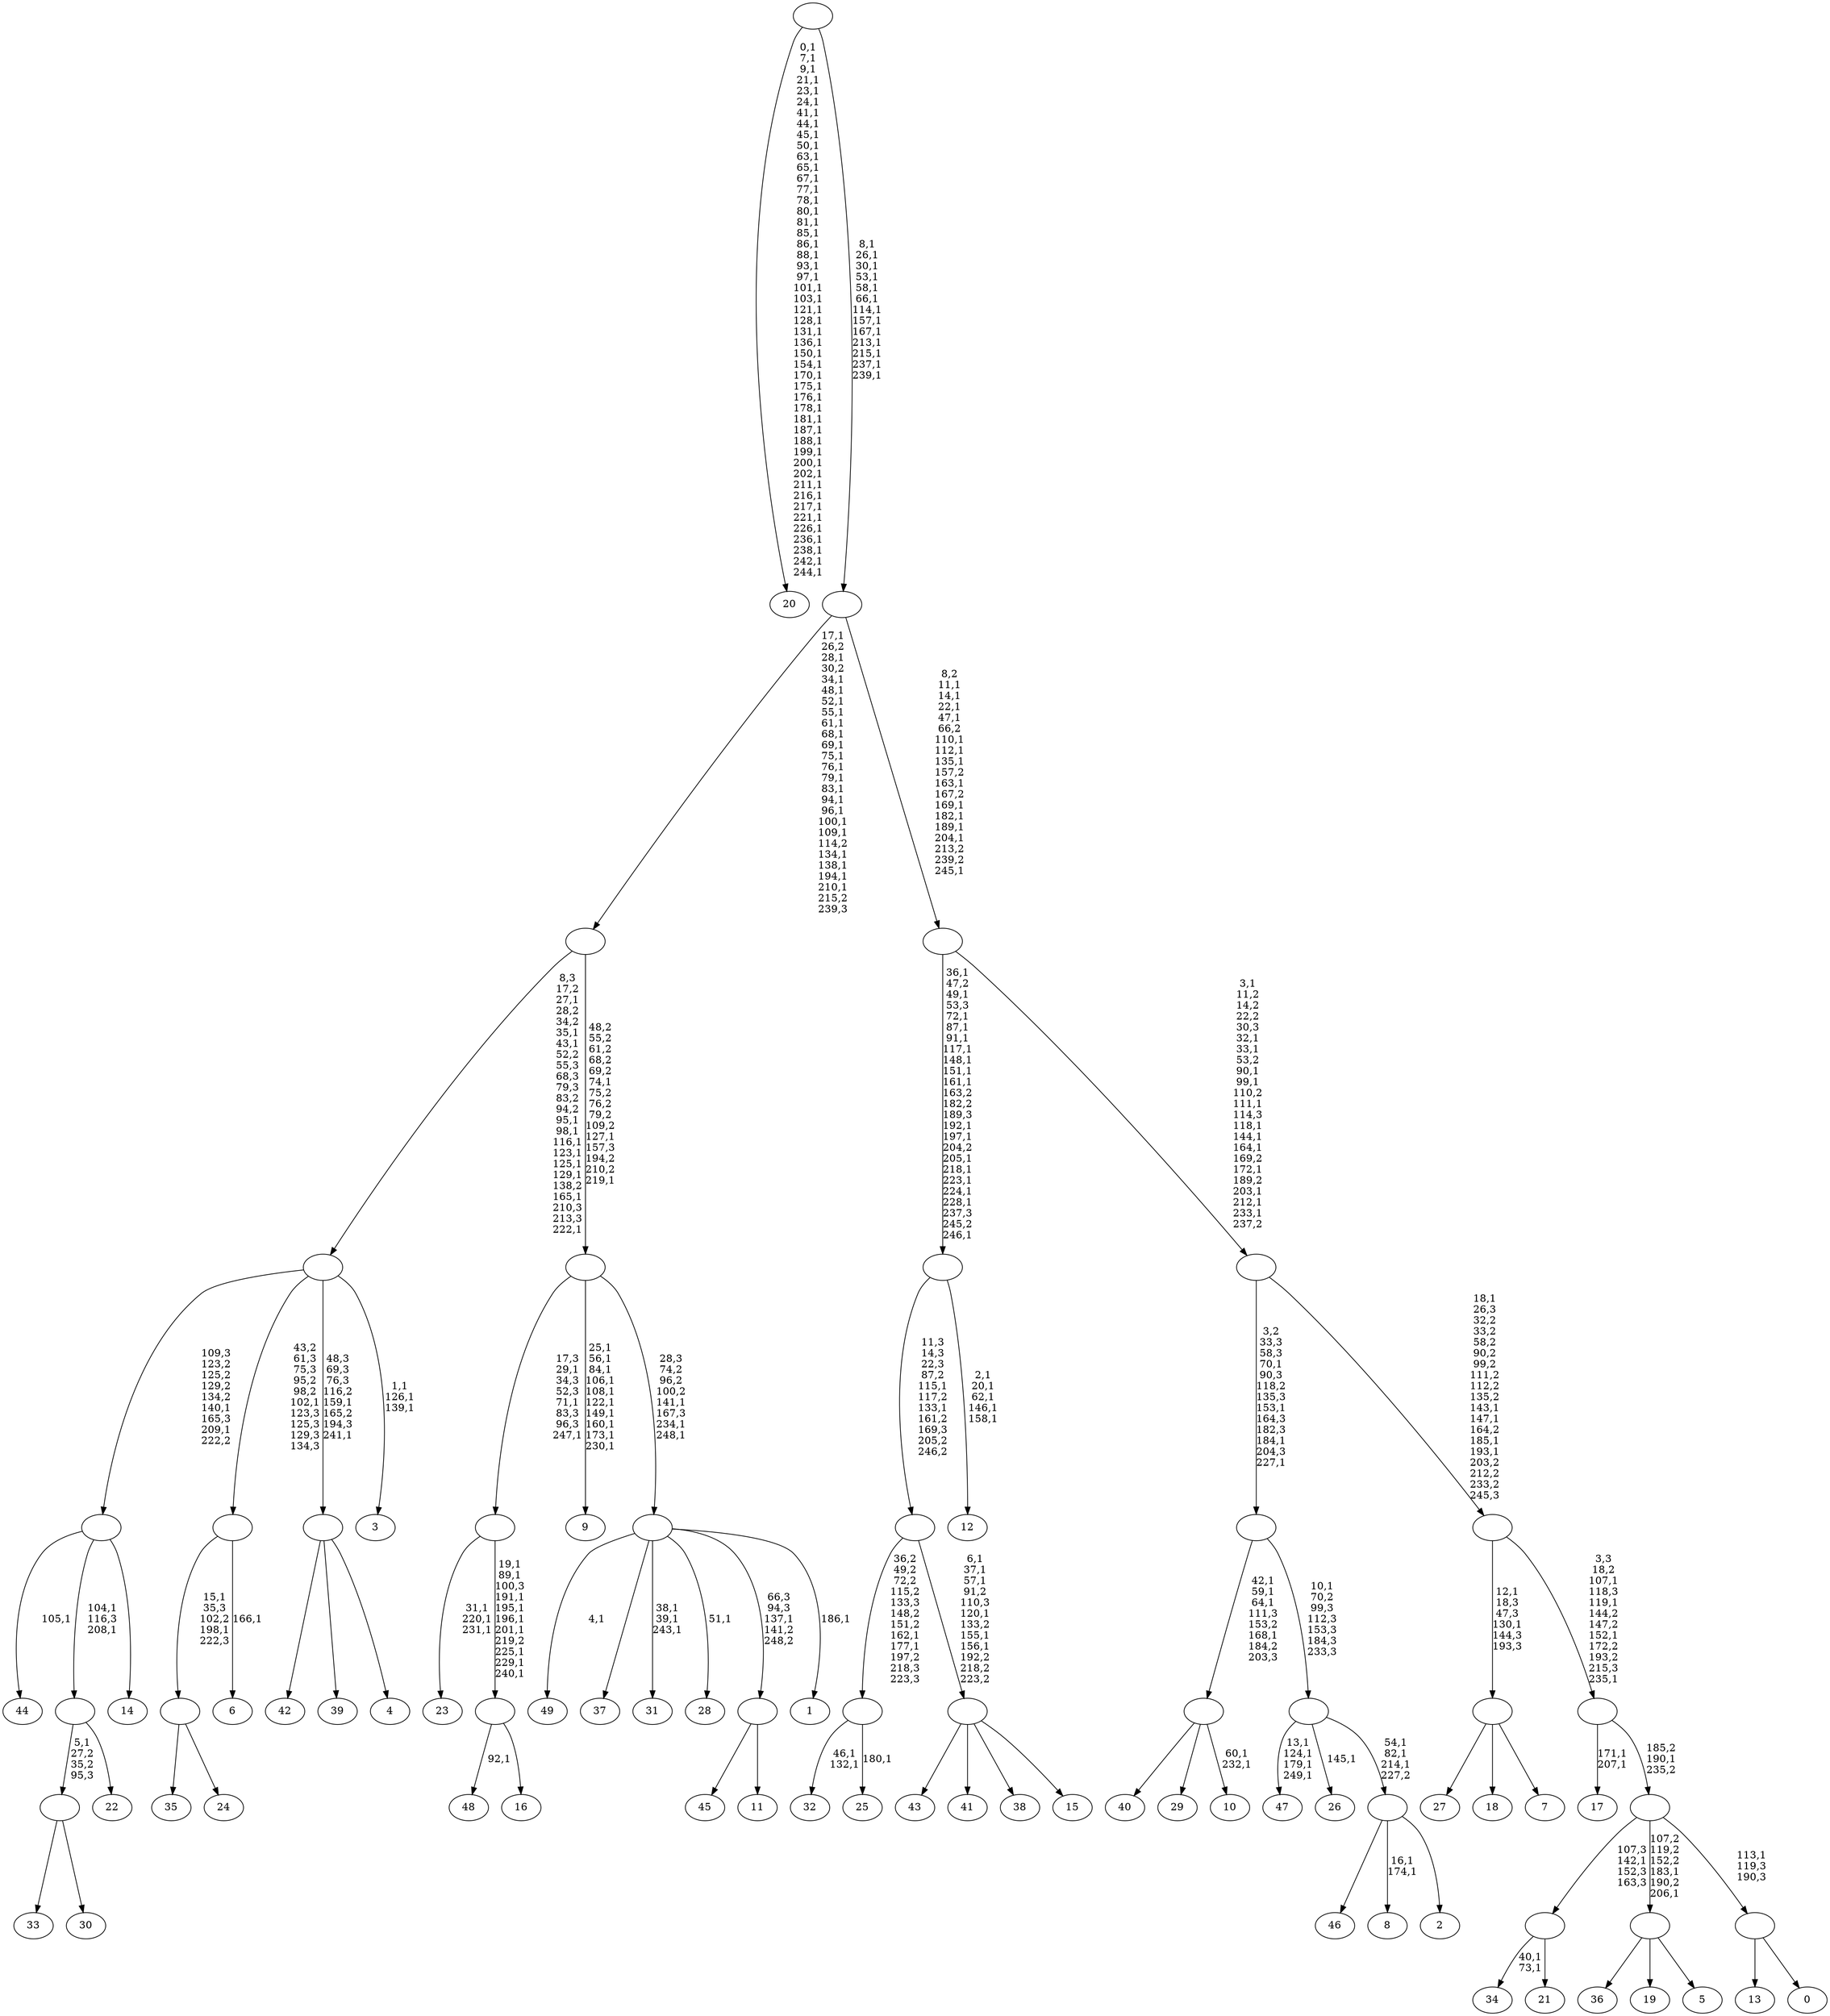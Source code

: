 digraph T {
	300 [label="49"]
	298 [label="48"]
	296 [label="47"]
	291 [label="46"]
	290 [label="45"]
	289 [label="44"]
	287 [label="43"]
	286 [label="42"]
	285 [label="41"]
	284 [label="40"]
	283 [label="39"]
	282 [label="38"]
	281 [label="37"]
	280 [label="36"]
	279 [label="35"]
	278 [label="34"]
	275 [label="33"]
	274 [label="32"]
	271 [label="31"]
	267 [label="30"]
	266 [label=""]
	265 [label="29"]
	264 [label="28"]
	262 [label="27"]
	261 [label="26"]
	259 [label="25"]
	257 [label=""]
	255 [label="24"]
	254 [label=""]
	252 [label="23"]
	248 [label="22"]
	247 [label=""]
	245 [label="21"]
	244 [label=""]
	243 [label="20"]
	193 [label="19"]
	192 [label="18"]
	191 [label="17"]
	188 [label="16"]
	187 [label=""]
	178 [label=""]
	175 [label="15"]
	174 [label=""]
	168 [label=""]
	166 [label="14"]
	165 [label=""]
	163 [label="13"]
	162 [label="12"]
	156 [label=""]
	139 [label="11"]
	138 [label=""]
	137 [label="10"]
	134 [label=""]
	130 [label="9"]
	119 [label="8"]
	116 [label="7"]
	115 [label=""]
	113 [label="6"]
	111 [label=""]
	110 [label="5"]
	109 [label=""]
	107 [label="4"]
	106 [label=""]
	104 [label="3"]
	100 [label=""]
	89 [label="2"]
	88 [label=""]
	85 [label=""]
	84 [label=""]
	80 [label="1"]
	78 [label=""]
	75 [label=""]
	72 [label=""]
	51 [label="0"]
	50 [label=""]
	49 [label=""]
	48 [label=""]
	44 [label=""]
	39 [label=""]
	26 [label=""]
	13 [label=""]
	0 [label=""]
	266 -> 275 [label=""]
	266 -> 267 [label=""]
	257 -> 259 [label="180,1"]
	257 -> 274 [label="46,1\n132,1"]
	254 -> 279 [label=""]
	254 -> 255 [label=""]
	247 -> 266 [label="5,1\n27,2\n35,2\n95,3"]
	247 -> 248 [label=""]
	244 -> 278 [label="40,1\n73,1"]
	244 -> 245 [label=""]
	187 -> 298 [label="92,1"]
	187 -> 188 [label=""]
	178 -> 187 [label="19,1\n89,1\n100,3\n191,1\n195,1\n196,1\n201,1\n219,2\n225,1\n229,1\n240,1"]
	178 -> 252 [label="31,1\n220,1\n231,1"]
	174 -> 287 [label=""]
	174 -> 285 [label=""]
	174 -> 282 [label=""]
	174 -> 175 [label=""]
	168 -> 174 [label="6,1\n37,1\n57,1\n91,2\n110,3\n120,1\n133,2\n155,1\n156,1\n192,2\n218,2\n223,2"]
	168 -> 257 [label="36,2\n49,2\n72,2\n115,2\n133,3\n148,2\n151,2\n162,1\n177,1\n197,2\n218,3\n223,3"]
	165 -> 247 [label="104,1\n116,3\n208,1"]
	165 -> 289 [label="105,1"]
	165 -> 166 [label=""]
	156 -> 162 [label="2,1\n20,1\n62,1\n146,1\n158,1"]
	156 -> 168 [label="11,3\n14,3\n22,3\n87,2\n115,1\n117,2\n133,1\n161,2\n169,3\n205,2\n246,2"]
	138 -> 290 [label=""]
	138 -> 139 [label=""]
	134 -> 137 [label="60,1\n232,1"]
	134 -> 284 [label=""]
	134 -> 265 [label=""]
	115 -> 262 [label=""]
	115 -> 192 [label=""]
	115 -> 116 [label=""]
	111 -> 113 [label="166,1"]
	111 -> 254 [label="15,1\n35,3\n102,2\n198,1\n222,3"]
	109 -> 280 [label=""]
	109 -> 193 [label=""]
	109 -> 110 [label=""]
	106 -> 286 [label=""]
	106 -> 283 [label=""]
	106 -> 107 [label=""]
	100 -> 104 [label="1,1\n126,1\n139,1"]
	100 -> 106 [label="48,3\n69,3\n76,3\n116,2\n159,1\n165,2\n194,3\n241,1"]
	100 -> 165 [label="109,3\n123,2\n125,2\n129,2\n134,2\n140,1\n165,3\n209,1\n222,2"]
	100 -> 111 [label="43,2\n61,3\n75,3\n95,2\n98,2\n102,1\n123,3\n125,3\n129,3\n134,3"]
	88 -> 119 [label="16,1\n174,1"]
	88 -> 291 [label=""]
	88 -> 89 [label=""]
	85 -> 88 [label="54,1\n82,1\n214,1\n227,2"]
	85 -> 261 [label="145,1"]
	85 -> 296 [label="13,1\n124,1\n179,1\n249,1"]
	84 -> 134 [label="42,1\n59,1\n64,1\n111,3\n153,2\n168,1\n184,2\n203,3"]
	84 -> 85 [label="10,1\n70,2\n99,3\n112,3\n153,3\n184,3\n233,3"]
	78 -> 80 [label="186,1"]
	78 -> 264 [label="51,1"]
	78 -> 271 [label="38,1\n39,1\n243,1"]
	78 -> 300 [label="4,1"]
	78 -> 281 [label=""]
	78 -> 138 [label="66,3\n94,3\n137,1\n141,2\n248,2"]
	75 -> 78 [label="28,3\n74,2\n96,2\n100,2\n141,1\n167,3\n234,1\n248,1"]
	75 -> 130 [label="25,1\n56,1\n84,1\n106,1\n108,1\n122,1\n149,1\n160,1\n173,1\n230,1"]
	75 -> 178 [label="17,3\n29,1\n34,3\n52,3\n71,1\n83,3\n96,3\n247,1"]
	72 -> 75 [label="48,2\n55,2\n61,2\n68,2\n69,2\n74,1\n75,2\n76,2\n79,2\n109,2\n127,1\n157,3\n194,2\n210,2\n219,1"]
	72 -> 100 [label="8,3\n17,2\n27,1\n28,2\n34,2\n35,1\n43,1\n52,2\n55,3\n68,3\n79,3\n83,2\n94,2\n95,1\n98,1\n116,1\n123,1\n125,1\n129,1\n138,2\n165,1\n210,3\n213,3\n222,1"]
	50 -> 163 [label=""]
	50 -> 51 [label=""]
	49 -> 109 [label="107,2\n119,2\n152,2\n183,1\n190,2\n206,1"]
	49 -> 244 [label="107,3\n142,1\n152,3\n163,3"]
	49 -> 50 [label="113,1\n119,3\n190,3"]
	48 -> 191 [label="171,1\n207,1"]
	48 -> 49 [label="185,2\n190,1\n235,2"]
	44 -> 48 [label="3,3\n18,2\n107,1\n118,3\n119,1\n144,2\n147,2\n152,1\n172,2\n193,2\n215,3\n235,1"]
	44 -> 115 [label="12,1\n18,3\n47,3\n130,1\n144,3\n193,3"]
	39 -> 44 [label="18,1\n26,3\n32,2\n33,2\n58,2\n90,2\n99,2\n111,2\n112,2\n135,2\n143,1\n147,1\n164,2\n185,1\n193,1\n203,2\n212,2\n233,2\n245,3"]
	39 -> 84 [label="3,2\n33,3\n58,3\n70,1\n90,3\n118,2\n135,3\n153,1\n164,3\n182,3\n184,1\n204,3\n227,1"]
	26 -> 39 [label="3,1\n11,2\n14,2\n22,2\n30,3\n32,1\n33,1\n53,2\n90,1\n99,1\n110,2\n111,1\n114,3\n118,1\n144,1\n164,1\n169,2\n172,1\n189,2\n203,1\n212,1\n233,1\n237,2"]
	26 -> 156 [label="36,1\n47,2\n49,1\n53,3\n72,1\n87,1\n91,1\n117,1\n148,1\n151,1\n161,1\n163,2\n182,2\n189,3\n192,1\n197,1\n204,2\n205,1\n218,1\n223,1\n224,1\n228,1\n237,3\n245,2\n246,1"]
	13 -> 26 [label="8,2\n11,1\n14,1\n22,1\n47,1\n66,2\n110,1\n112,1\n135,1\n157,2\n163,1\n167,2\n169,1\n182,1\n189,1\n204,1\n213,2\n239,2\n245,1"]
	13 -> 72 [label="17,1\n26,2\n28,1\n30,2\n34,1\n48,1\n52,1\n55,1\n61,1\n68,1\n69,1\n75,1\n76,1\n79,1\n83,1\n94,1\n96,1\n100,1\n109,1\n114,2\n134,1\n138,1\n194,1\n210,1\n215,2\n239,3"]
	0 -> 13 [label="8,1\n26,1\n30,1\n53,1\n58,1\n66,1\n114,1\n157,1\n167,1\n213,1\n215,1\n237,1\n239,1"]
	0 -> 243 [label="0,1\n7,1\n9,1\n21,1\n23,1\n24,1\n41,1\n44,1\n45,1\n50,1\n63,1\n65,1\n67,1\n77,1\n78,1\n80,1\n81,1\n85,1\n86,1\n88,1\n93,1\n97,1\n101,1\n103,1\n121,1\n128,1\n131,1\n136,1\n150,1\n154,1\n170,1\n175,1\n176,1\n178,1\n181,1\n187,1\n188,1\n199,1\n200,1\n202,1\n211,1\n216,1\n217,1\n221,1\n226,1\n236,1\n238,1\n242,1\n244,1"]
}
